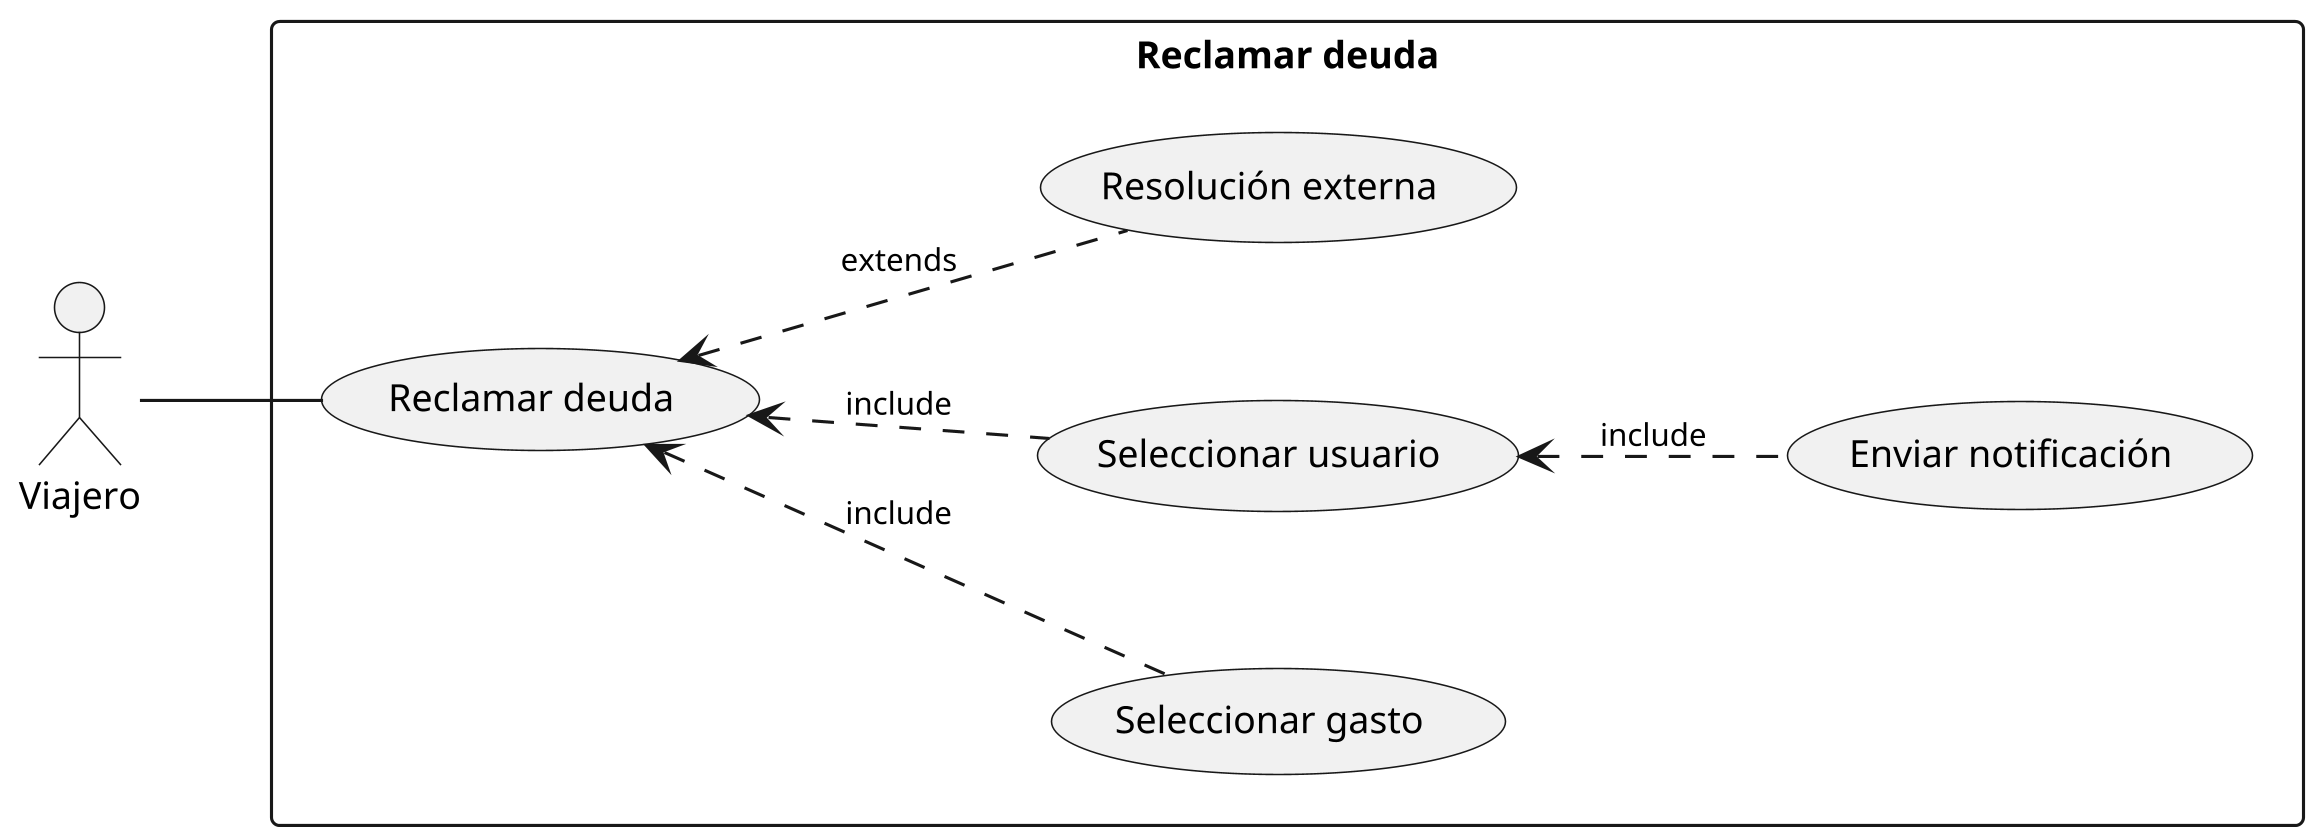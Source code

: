 @startuml
left to right direction

skinparam dpi 300
'skinparam linetype ortho
skinparam nodesep 50
skinparam ranksep 50

skinparam default{
 FontSize 12
}

skinparam arrowFontSize 10
skinparam classFontSize 14

skinparam arrowSize 10

'''

:V: as "Viajero"

rectangle "Reclamar deuda" {
   (Reclamar deuda) as reclamar_deuda

   V -- reclamar_deuda

   reclamar_deuda <.. (Seleccionar gasto) : include
   reclamar_deuda <.. (Seleccionar usuario) : include
   (Seleccionar usuario) <.. (Enviar notificación) : include
   reclamar_deuda <.. (Resolución externa) : extends 
}

'''

@enduml
